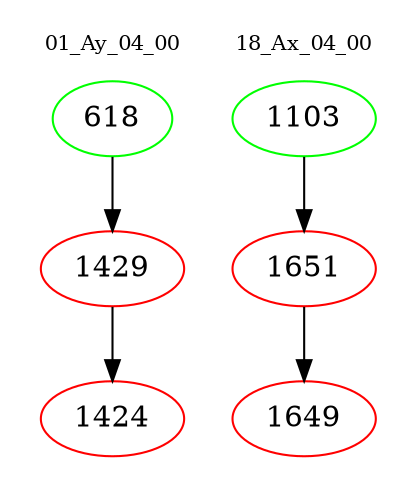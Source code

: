 digraph{
subgraph cluster_0 {
color = white
label = "01_Ay_04_00";
fontsize=10;
T0_618 [label="618", color="green"]
T0_618 -> T0_1429 [color="black"]
T0_1429 [label="1429", color="red"]
T0_1429 -> T0_1424 [color="black"]
T0_1424 [label="1424", color="red"]
}
subgraph cluster_1 {
color = white
label = "18_Ax_04_00";
fontsize=10;
T1_1103 [label="1103", color="green"]
T1_1103 -> T1_1651 [color="black"]
T1_1651 [label="1651", color="red"]
T1_1651 -> T1_1649 [color="black"]
T1_1649 [label="1649", color="red"]
}
}
